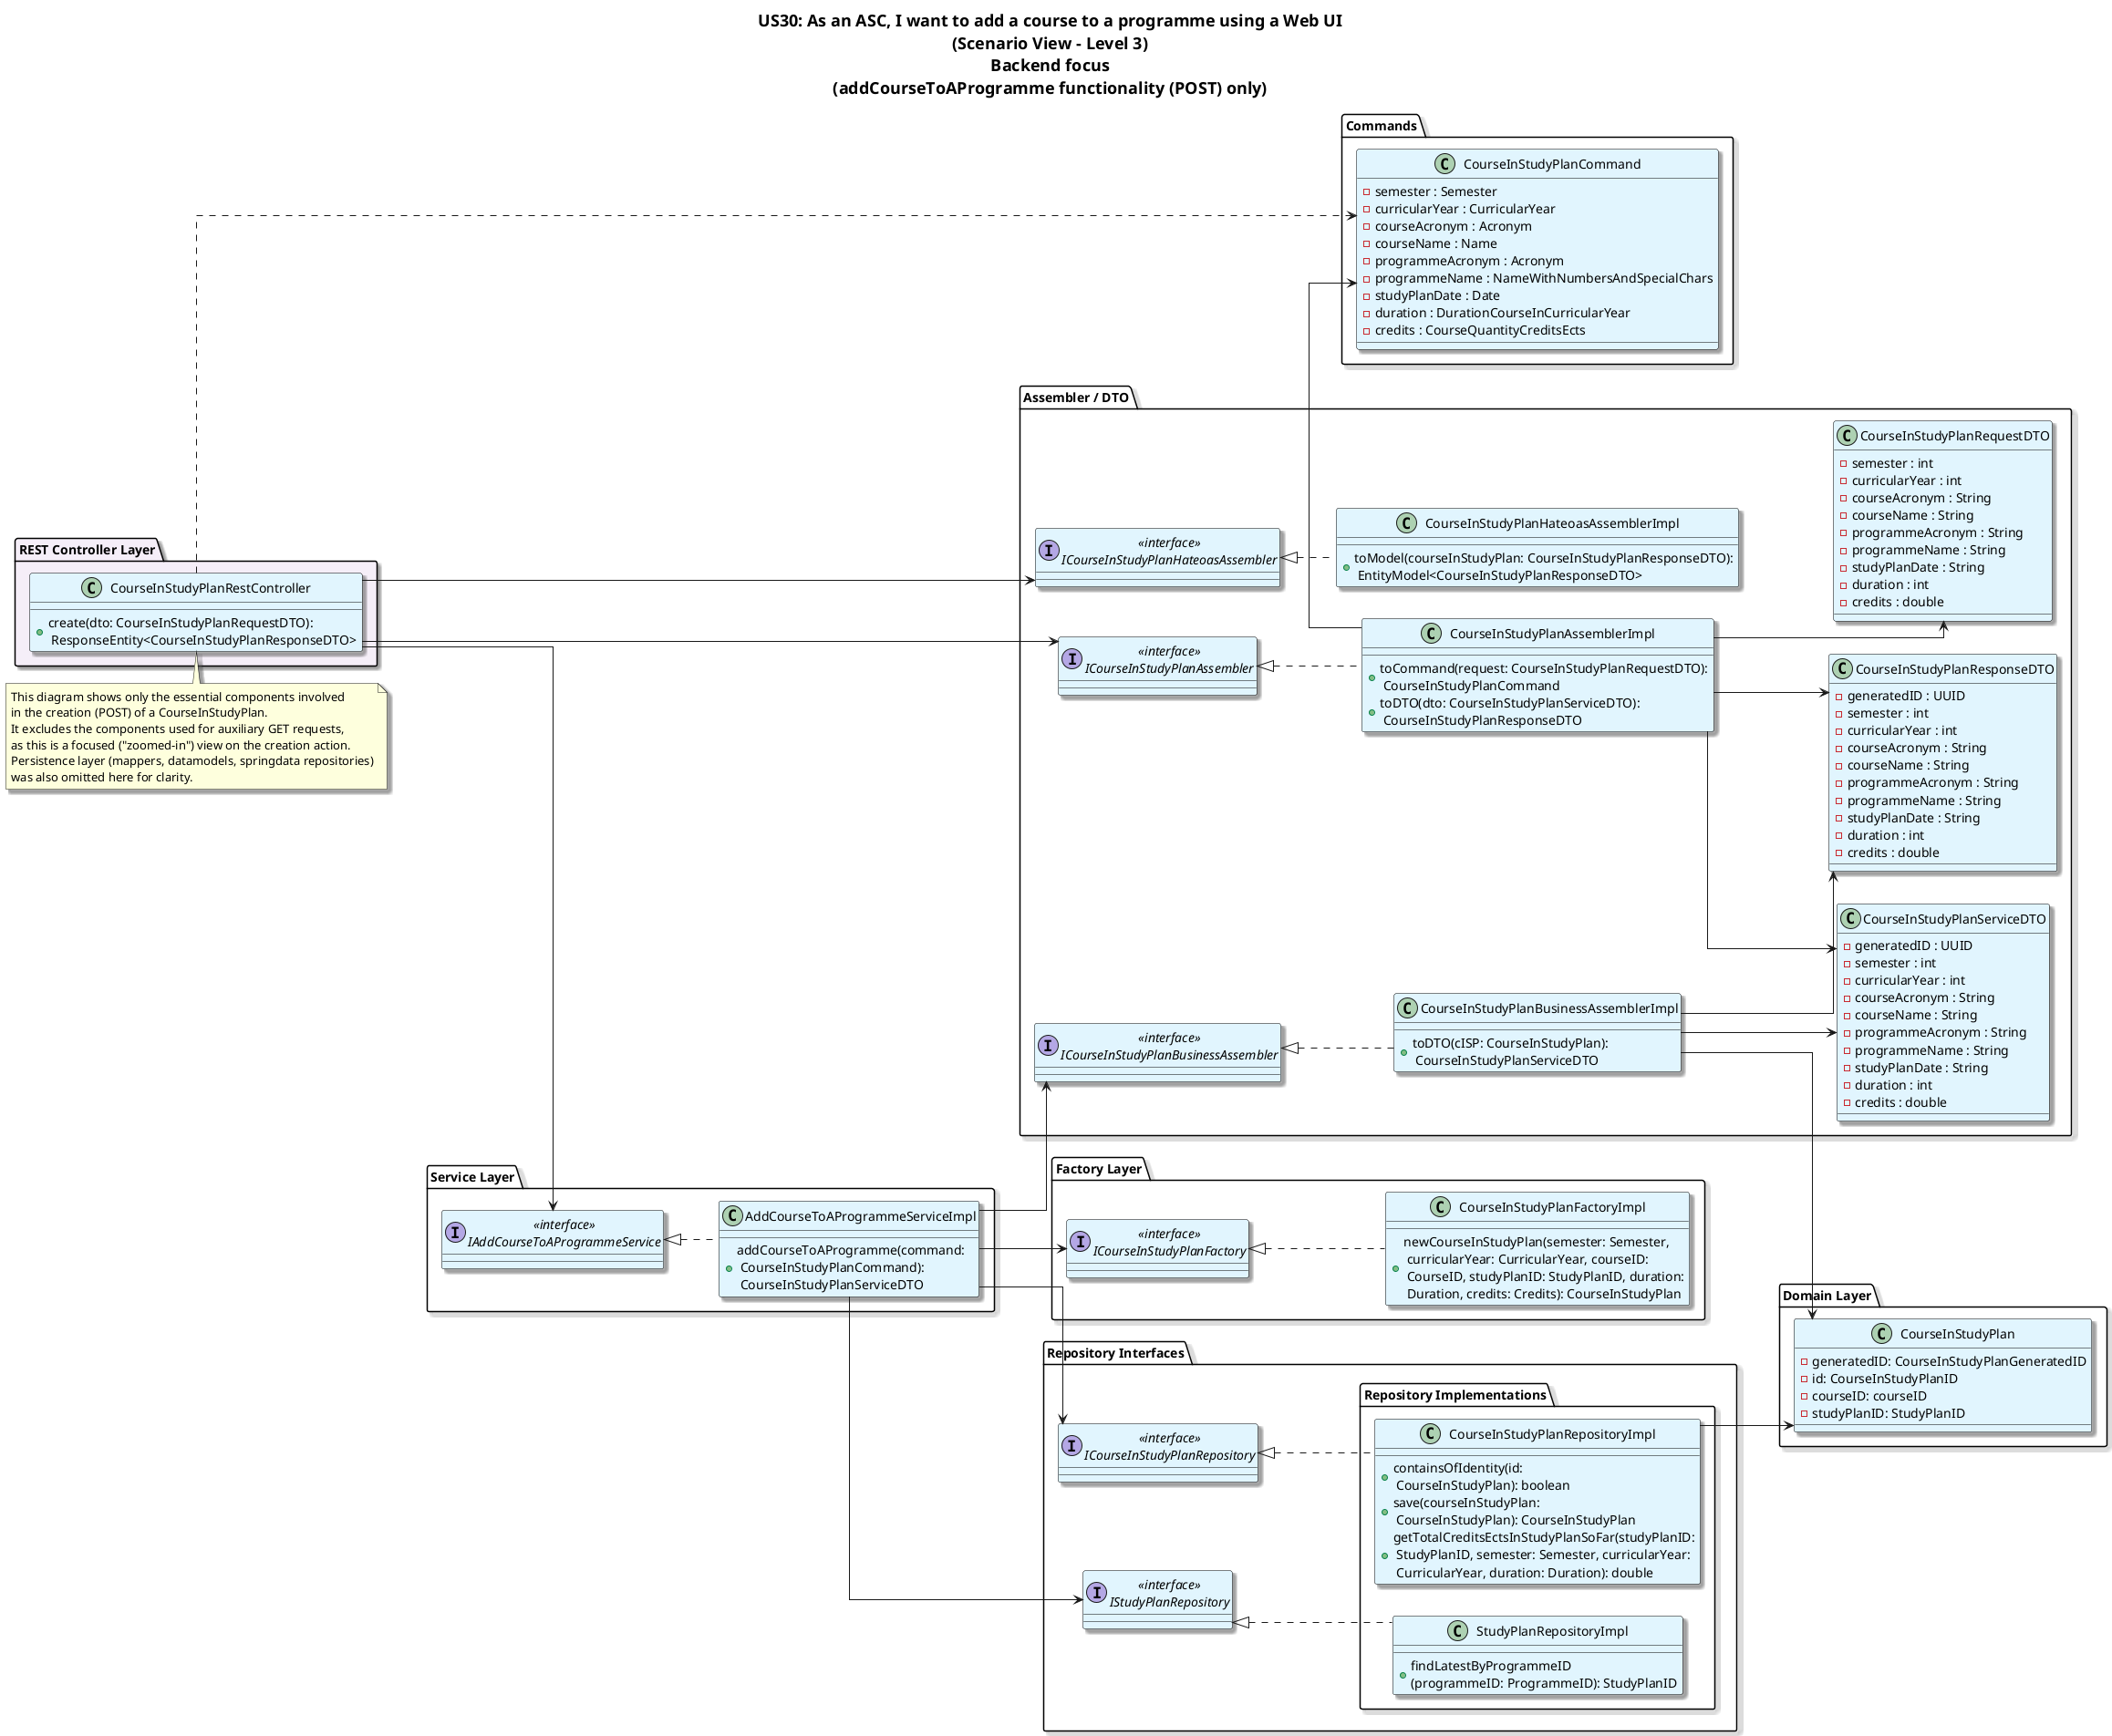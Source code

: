 @startuml
title: US30: As an ASC, I want to add a course to a programme using a Web UI\n(Scenario View - Level 3)\nBackend focus\n(addCourseToAProgramme functionality (POST) only)


' ========== SETTINGS ==========
skinparam classBackgroundColor #E1F5FE
skinparam titleFontSize 18
skinparam linetype ortho
skinparam LegendBackgroundColor white
skinparam LegendBorderColor white
skinparam classFontSize 14
skinparam shadowing true
skinparam rectangle {
  RoundCorner 20
}
skinparam classBorderColor Black
left to right direction


package "REST Controller Layer" #F5EEF8 {
  class CourseInStudyPlanRestController {
    +create(dto: CourseInStudyPlanRequestDTO):\n ResponseEntity<CourseInStudyPlanResponseDTO>
    }
}

note top
This diagram shows only the essential components involved
in the creation (POST) of a CourseInStudyPlan.
It excludes the components used for auxiliary GET requests,
as this is a focused ("zoomed-in") view on the creation action.
Persistence layer (mappers, datamodels, springdata repositories)
was also omitted here for clarity.
end note

package "Service Layer" {
  interface "<<interface>>\nIAddCourseToAProgrammeService" as IAddCourseToAProgrammeService
  class AddCourseToAProgrammeServiceImpl {
    +addCourseToAProgramme(command:\n CourseInStudyPlanCommand):\n CourseInStudyPlanServiceDTO
  }
}

package "Assembler / DTO" {
  interface "<<interface>>\nICourseInStudyPlanAssembler" as ICourseInStudyPlanAssembler
  class CourseInStudyPlanAssemblerImpl {
+toCommand(request: CourseInStudyPlanRequestDTO):\n CourseInStudyPlanCommand
+toDTO(dto: CourseInStudyPlanServiceDTO):\n CourseInStudyPlanResponseDTO
}
  interface "<<interface>>\nICourseInStudyPlanBusinessAssembler" as ICourseInStudyPlanBusinessAssembler
    class CourseInStudyPlanBusinessAssemblerImpl {
  +toDTO(cISP: CourseInStudyPlan):\n CourseInStudyPlanServiceDTO
  }
  interface "<<interface>>\nICourseInStudyPlanHateoasAssembler" as ICourseInStudyPlanHateoasAssembler
  class CourseInStudyPlanHateoasAssemblerImpl {
  + toModel(courseInStudyPlan: CourseInStudyPlanResponseDTO):\n EntityModel<CourseInStudyPlanResponseDTO>
  }


  class CourseInStudyPlanRequestDTO {
    - semester : int
    - curricularYear : int
    - courseAcronym : String
    - courseName : String
    - programmeAcronym : String
    - programmeName : String
    - studyPlanDate : String
    - duration : int
    - credits : double
  }


  class CourseInStudyPlanResponseDTO {
    - generatedID : UUID
    - semester : int
    - curricularYear : int
    - courseAcronym : String
    - courseName : String
    - programmeAcronym : String
    - programmeName : String
    - studyPlanDate : String
    - duration : int
    - credits : double
  }

  class CourseInStudyPlanServiceDTO {
      - generatedID : UUID
      - semester : int
      - curricularYear : int
      - courseAcronym : String
      - courseName : String
      - programmeAcronym : String
      - programmeName : String
      - studyPlanDate : String
      - duration : int
      - credits : double
  }
}

package "Commands" {
class CourseInStudyPlanCommand {
    - semester : Semester
    - curricularYear : CurricularYear
    - courseAcronym : Acronym
    - courseName : Name
    - programmeAcronym : Acronym
    - programmeName : NameWithNumbersAndSpecialChars
    - studyPlanDate : Date
    - duration : DurationCourseInCurricularYear
    - credits : CourseQuantityCreditsEcts
}
}

package "Domain Layer" {
  class CourseInStudyPlan {
    -generatedID: CourseInStudyPlanGeneratedID
    -id: CourseInStudyPlanID
    -courseID: courseID
    -studyPlanID: StudyPlanID
  }
}

package "Factory Layer" {
  interface "<<interface>>\nICourseInStudyPlanFactory" as ICourseInStudyPlanFactory
  class CourseInStudyPlanFactoryImpl {
    +newCourseInStudyPlan(semester: Semester,\n curricularYear: CurricularYear, courseID:\n CourseID, studyPlanID: StudyPlanID, duration:\n Duration, credits: Credits): CourseInStudyPlan
  }
}


package "Repository Interfaces" {
  interface "<<interface>>\nICourseInStudyPlanRepository" as ICourseInStudyPlanRepository
  interface "<<interface>>\nIStudyPlanRepository" as IStudyPlanRepository

  package "Repository Implementations"{
  class CourseInStudyPlanRepositoryImpl {
    +containsOfIdentity(id:\n CourseInStudyPlan): boolean
    +save(courseInStudyPlan:\n CourseInStudyPlan): CourseInStudyPlan
    +getTotalCreditsEctsInStudyPlanSoFar(studyPlanID:\n StudyPlanID, semester: Semester, curricularYear:\n CurricularYear, duration: Duration): double
  }
  class StudyPlanRepositoryImpl {
    +findLatestByProgrammeID\n(programmeID: ProgrammeID): StudyPlanID
  }
}


' Relationships
CourseInStudyPlanRestController --> IAddCourseToAProgrammeService
IAddCourseToAProgrammeService <|.. AddCourseToAProgrammeServiceImpl

CourseInStudyPlanRestController --> ICourseInStudyPlanAssembler
ICourseInStudyPlanAssembler <|.. CourseInStudyPlanAssemblerImpl
ICourseInStudyPlanBusinessAssembler <|.. CourseInStudyPlanBusinessAssemblerImpl

AddCourseToAProgrammeServiceImpl --> ICourseInStudyPlanFactory
ICourseInStudyPlanFactory <|.. CourseInStudyPlanFactoryImpl

AddCourseToAProgrammeServiceImpl --> ICourseInStudyPlanBusinessAssembler

AddCourseToAProgrammeServiceImpl --> ICourseInStudyPlanRepository
AddCourseToAProgrammeServiceImpl --> IStudyPlanRepository
ICourseInStudyPlanRepository <|.. CourseInStudyPlanRepositoryImpl
IStudyPlanRepository <|.. StudyPlanRepositoryImpl




CourseInStudyPlanRepositoryImpl --> CourseInStudyPlan





ICourseInStudyPlanHateoasAssembler <|.. CourseInStudyPlanHateoasAssemblerImpl

CourseInStudyPlanAssemblerImpl --> CourseInStudyPlanRequestDTO
CourseInStudyPlanBusinessAssemblerImpl --> CourseInStudyPlanResponseDTO
CourseInStudyPlanBusinessAssemblerImpl --> CourseInStudyPlan
CourseInStudyPlanBusinessAssemblerImpl --> CourseInStudyPlanServiceDTO
CourseInStudyPlanAssemblerImpl --> CourseInStudyPlanServiceDTO

CourseInStudyPlanAssemblerImpl -> CourseInStudyPlanCommand
CourseInStudyPlanAssemblerImpl -> CourseInStudyPlanResponseDTO
CourseInStudyPlanRestController ..> CourseInStudyPlanCommand
CourseInStudyPlanRestController --> ICourseInStudyPlanHateoasAssembler

@enduml
